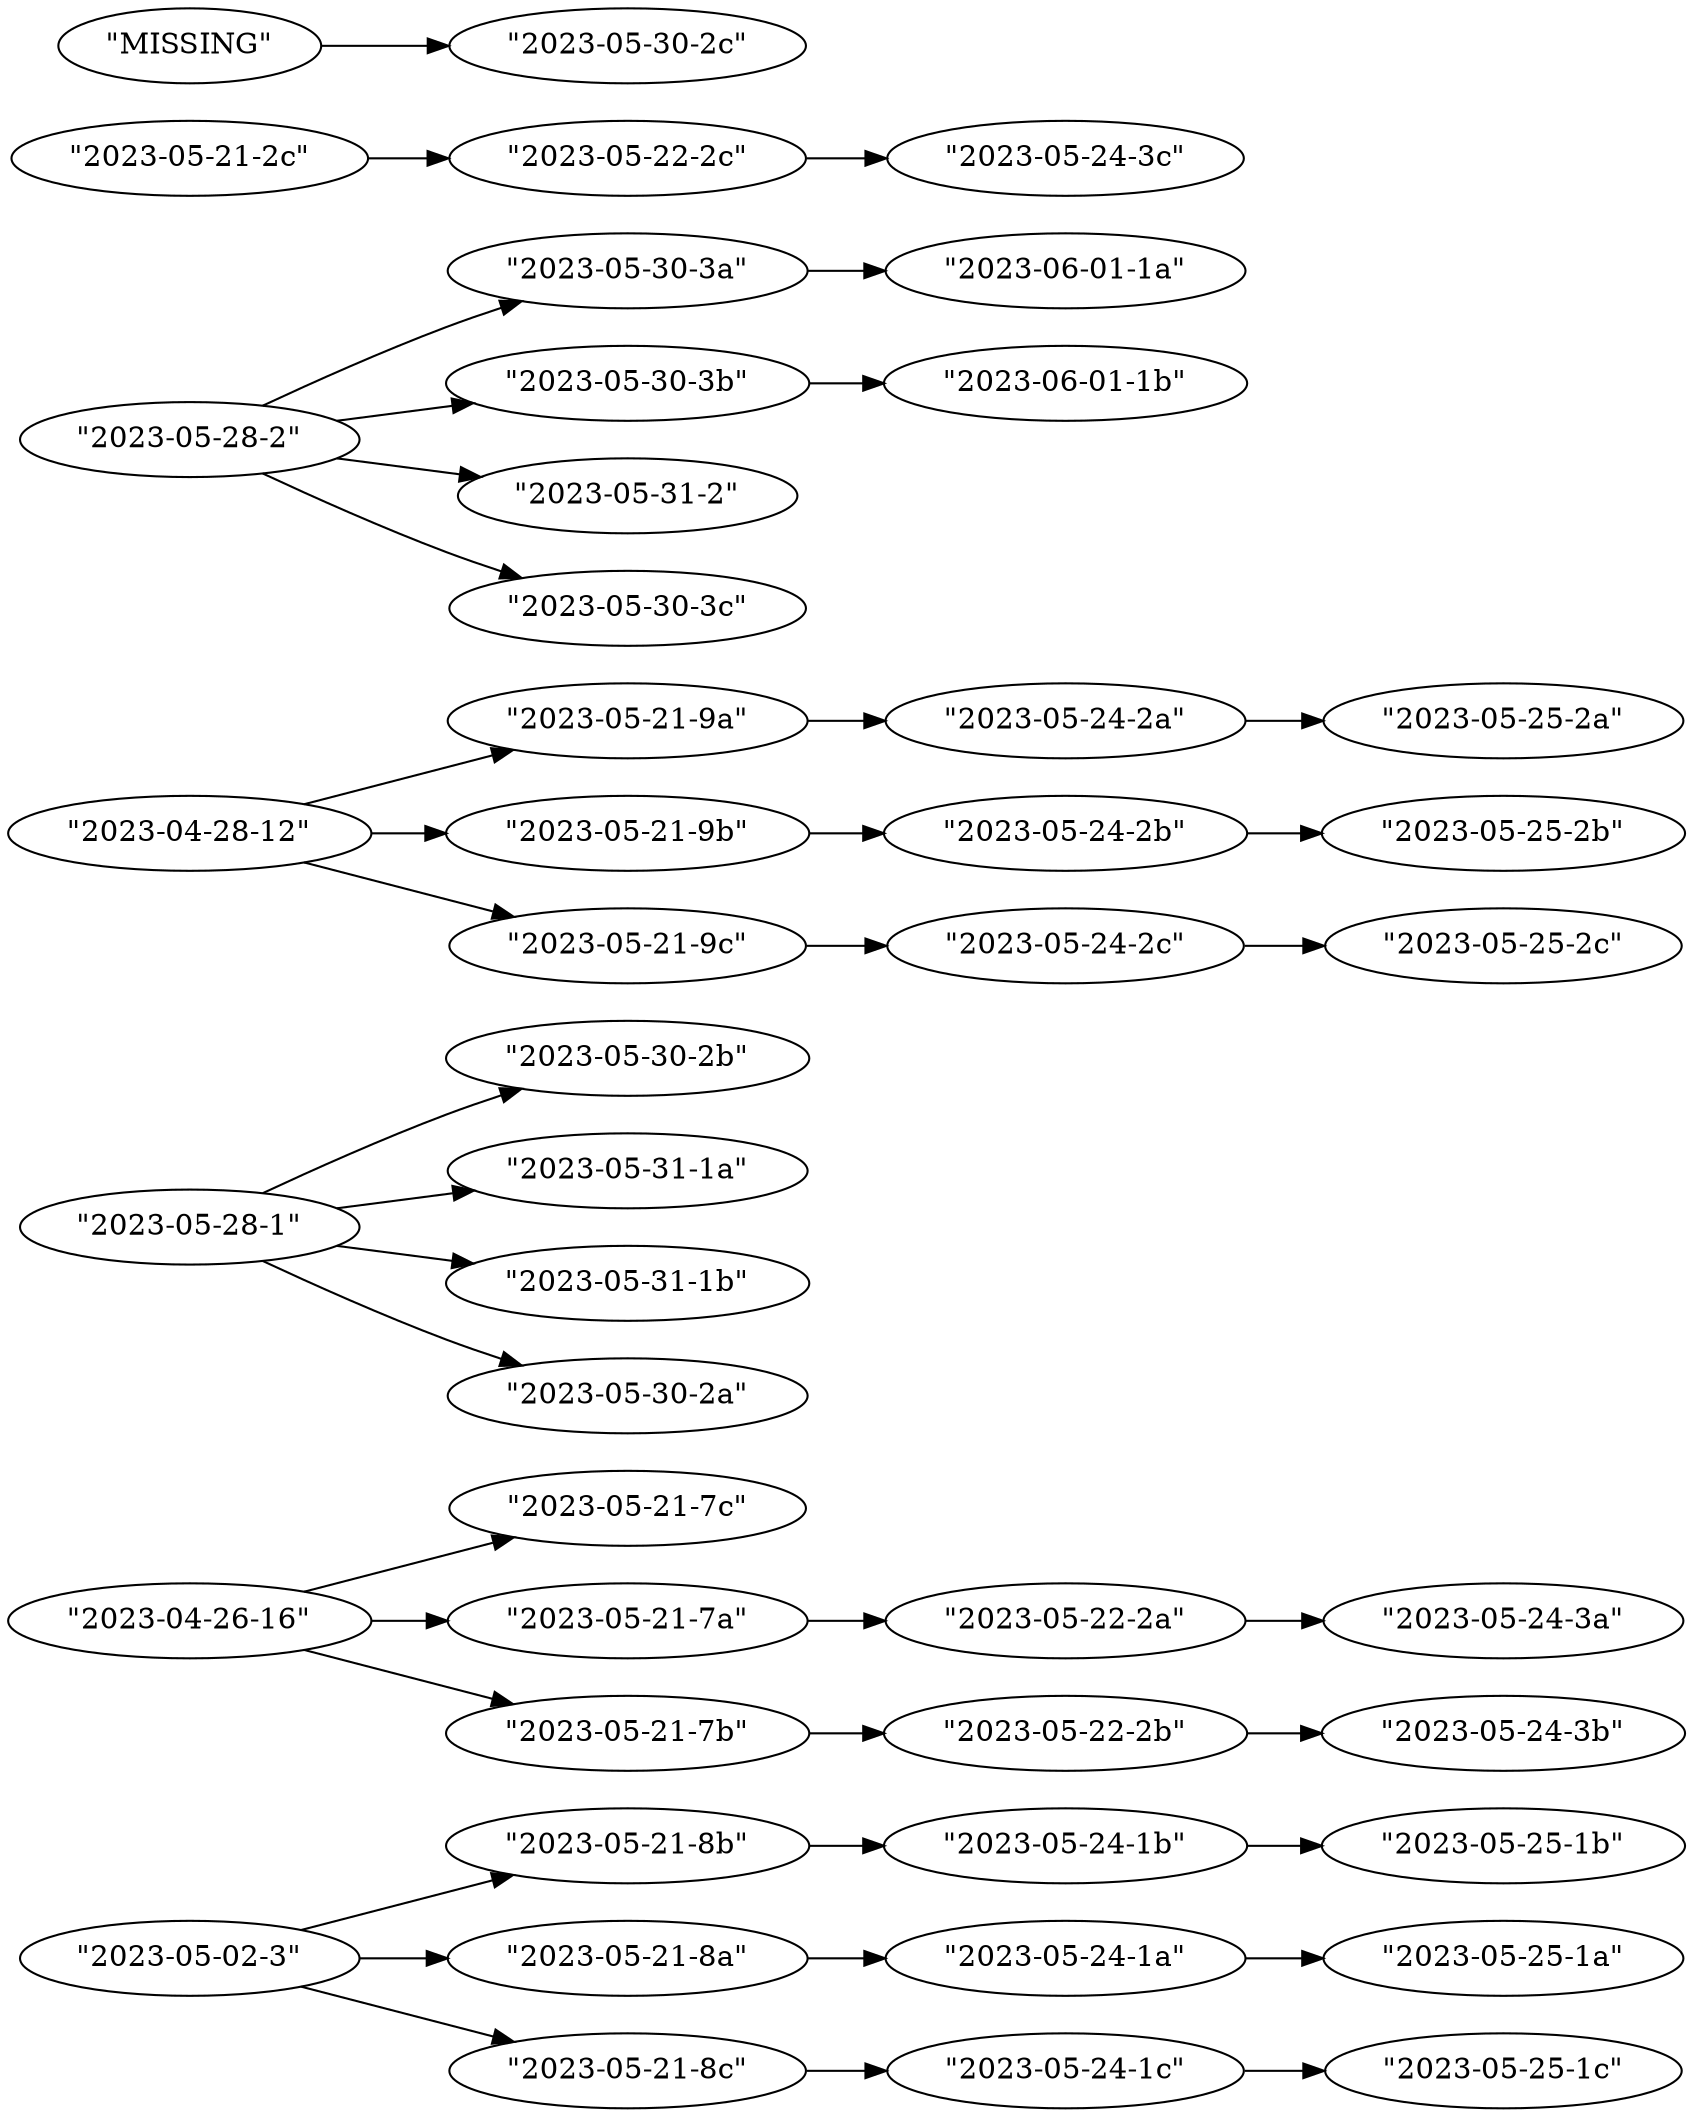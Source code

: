digraph {
rankdir=LR
    0 [ label = "\"2023-05-21-8b\"" ]
    1 [ label = "\"2023-05-24-1b\"" ]
    2 [ label = "\"2023-05-22-2b\"" ]
    3 [ label = "\"2023-05-24-3b\"" ]
    4 [ label = "\"2023-05-28-1\"" ]
    5 [ label = "\"2023-05-30-2b\"" ]
    6 [ label = "\"2023-04-28-12\"" ]
    7 [ label = "\"2023-05-21-9a\"" ]
    8 [ label = "\"2023-05-24-2c\"" ]
    9 [ label = "\"2023-05-25-2c\"" ]
    10 [ label = "\"2023-05-21-8a\"" ]
    11 [ label = "\"2023-05-24-1a\"" ]
    12 [ label = "\"2023-05-21-9b\"" ]
    13 [ label = "\"2023-05-24-2b\"" ]
    14 [ label = "\"2023-05-21-9c\"" ]
    15 [ label = "\"2023-05-25-1b\"" ]
    16 [ label = "\"2023-04-26-16\"" ]
    17 [ label = "\"2023-05-21-7c\"" ]
    18 [ label = "\"2023-05-31-1a\"" ]
    19 [ label = "\"2023-05-24-1c\"" ]
    20 [ label = "\"2023-05-25-1c\"" ]
    21 [ label = "\"2023-05-28-2\"" ]
    22 [ label = "\"2023-05-30-3a\"" ]
    23 [ label = "\"2023-05-21-2c\"" ]
    24 [ label = "\"2023-05-22-2c\"" ]
    25 [ label = "\"2023-05-02-3\"" ]
    26 [ label = "\"2023-05-21-8c\"" ]
    27 [ label = "\"2023-05-24-3c\"" ]
    28 [ label = "\"2023-05-24-2a\"" ]
    29 [ label = "\"2023-05-30-3b\"" ]
    30 [ label = "\"2023-06-01-1b\"" ]
    31 [ label = "\"2023-05-31-1b\"" ]
    32 [ label = "\"2023-05-21-7a\"" ]
    33 [ label = "\"2023-05-22-2a\"" ]
    34 [ label = "\"2023-05-21-7b\"" ]
    35 [ label = "\"2023-05-25-2a\"" ]
    36 [ label = "\"2023-05-25-1a\"" ]
    37 [ label = "\"2023-05-25-2b\"" ]
    38 [ label = "\"2023-05-31-2\"" ]
    39 [ label = "\"MISSING\"" ]
    40 [ label = "\"2023-05-30-2c\"" ]
    41 [ label = "\"2023-05-24-3a\"" ]
    42 [ label = "\"2023-05-30-2a\"" ]
    43 [ label = "\"2023-06-01-1a\"" ]
    44 [ label = "\"2023-05-30-3c\"" ]
    0 -> 1 [ ]
    2 -> 3 [ ]
    4 -> 5 [ ]
    6 -> 7 [ ]
    8 -> 9 [ ]
    10 -> 11 [ ]
    12 -> 13 [ ]
    6 -> 14 [ ]
    14 -> 8 [ ]
    1 -> 15 [ ]
    16 -> 17 [ ]
    4 -> 18 [ ]
    19 -> 20 [ ]
    21 -> 22 [ ]
    23 -> 24 [ ]
    25 -> 10 [ ]
    25 -> 0 [ ]
    26 -> 19 [ ]
    25 -> 26 [ ]
    24 -> 27 [ ]
    7 -> 28 [ ]
    29 -> 30 [ ]
    4 -> 31 [ ]
    32 -> 33 [ ]
    16 -> 34 [ ]
    28 -> 35 [ ]
    11 -> 36 [ ]
    34 -> 2 [ ]
    13 -> 37 [ ]
    21 -> 38 [ ]
    39 -> 40 [ ]
    33 -> 41 [ ]
    21 -> 29 [ ]
    4 -> 42 [ ]
    16 -> 32 [ ]
    22 -> 43 [ ]
    21 -> 44 [ ]
    6 -> 12 [ ]
}

